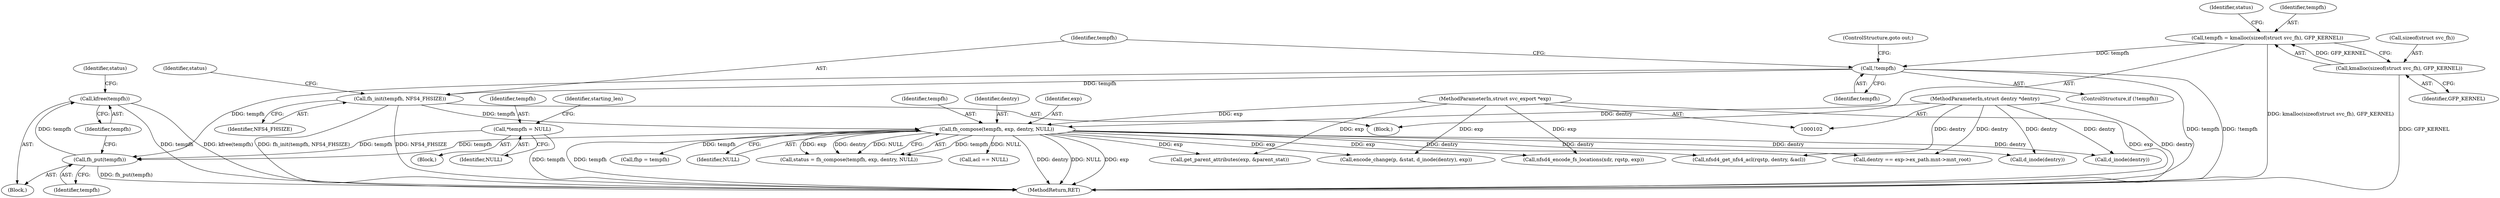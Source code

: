 digraph "0_linux_c70422f760c120480fee4de6c38804c72aa26bc1_12@API" {
"1001943" [label="(Call,kfree(tempfh))"];
"1001941" [label="(Call,fh_put(tempfh))"];
"1000131" [label="(Call,*tempfh = NULL)"];
"1000288" [label="(Call,fh_compose(tempfh, exp, dentry, NULL))"];
"1000283" [label="(Call,fh_init(tempfh, NFS4_FHSIZE))"];
"1000280" [label="(Call,!tempfh)"];
"1000270" [label="(Call,tempfh = kmalloc(sizeof(struct svc_fh), GFP_KERNEL))"];
"1000272" [label="(Call,kmalloc(sizeof(struct svc_fh), GFP_KERNEL))"];
"1000105" [label="(MethodParameterIn,struct svc_export *exp)"];
"1000106" [label="(MethodParameterIn,struct dentry *dentry)"];
"1000288" [label="(Call,fh_compose(tempfh, exp, dentry, NULL))"];
"1001944" [label="(Identifier,tempfh)"];
"1000283" [label="(Call,fh_init(tempfh, NFS4_FHSIZE))"];
"1000289" [label="(Identifier,tempfh)"];
"1000291" [label="(Identifier,dentry)"];
"1000273" [label="(Call,sizeof(struct svc_fh))"];
"1000287" [label="(Identifier,status)"];
"1000277" [label="(Identifier,status)"];
"1001942" [label="(Identifier,tempfh)"];
"1000306" [label="(Call,nfsd4_get_nfs4_acl(rqstp, dentry, &acl))"];
"1001946" [label="(Identifier,status)"];
"1000269" [label="(Block,)"];
"1000296" [label="(Call,fhp = tempfh)"];
"1000282" [label="(ControlStructure,goto out;)"];
"1000292" [label="(Identifier,NULL)"];
"1000105" [label="(MethodParameterIn,struct svc_export *exp)"];
"1000270" [label="(Call,tempfh = kmalloc(sizeof(struct svc_fh), GFP_KERNEL))"];
"1000275" [label="(Identifier,GFP_KERNEL)"];
"1000272" [label="(Call,kmalloc(sizeof(struct svc_fh), GFP_KERNEL))"];
"1000284" [label="(Identifier,tempfh)"];
"1001779" [label="(Call,get_parent_attributes(exp, &parent_stat))"];
"1000131" [label="(Call,*tempfh = NULL)"];
"1000286" [label="(Call,status = fh_compose(tempfh, exp, dentry, NULL))"];
"1000132" [label="(Identifier,tempfh)"];
"1001940" [label="(Block,)"];
"1000864" [label="(Call,acl == NULL)"];
"1001767" [label="(Call,dentry == exp->ex_path.mnt->mnt_root)"];
"1000106" [label="(MethodParameterIn,struct dentry *dentry)"];
"1000133" [label="(Identifier,NULL)"];
"1001963" [label="(MethodReturn,RET)"];
"1000611" [label="(Call,encode_change(p, &stat, d_inode(dentry), exp))"];
"1000138" [label="(Identifier,starting_len)"];
"1000279" [label="(ControlStructure,if (!tempfh))"];
"1000354" [label="(Call,d_inode(dentry))"];
"1001206" [label="(Call,nfsd4_encode_fs_locations(xdr, rqstp, exp))"];
"1001943" [label="(Call,kfree(tempfh))"];
"1000271" [label="(Identifier,tempfh)"];
"1000615" [label="(Call,d_inode(dentry))"];
"1001941" [label="(Call,fh_put(tempfh))"];
"1000280" [label="(Call,!tempfh)"];
"1000281" [label="(Identifier,tempfh)"];
"1000290" [label="(Identifier,exp)"];
"1000285" [label="(Identifier,NFS4_FHSIZE)"];
"1000110" [label="(Block,)"];
"1001943" -> "1001940"  [label="AST: "];
"1001943" -> "1001944"  [label="CFG: "];
"1001944" -> "1001943"  [label="AST: "];
"1001946" -> "1001943"  [label="CFG: "];
"1001943" -> "1001963"  [label="DDG: kfree(tempfh)"];
"1001943" -> "1001963"  [label="DDG: tempfh"];
"1001941" -> "1001943"  [label="DDG: tempfh"];
"1001941" -> "1001940"  [label="AST: "];
"1001941" -> "1001942"  [label="CFG: "];
"1001942" -> "1001941"  [label="AST: "];
"1001944" -> "1001941"  [label="CFG: "];
"1001941" -> "1001963"  [label="DDG: fh_put(tempfh)"];
"1000131" -> "1001941"  [label="DDG: tempfh"];
"1000288" -> "1001941"  [label="DDG: tempfh"];
"1000280" -> "1001941"  [label="DDG: tempfh"];
"1000131" -> "1000110"  [label="AST: "];
"1000131" -> "1000133"  [label="CFG: "];
"1000132" -> "1000131"  [label="AST: "];
"1000133" -> "1000131"  [label="AST: "];
"1000138" -> "1000131"  [label="CFG: "];
"1000131" -> "1001963"  [label="DDG: tempfh"];
"1000288" -> "1000286"  [label="AST: "];
"1000288" -> "1000292"  [label="CFG: "];
"1000289" -> "1000288"  [label="AST: "];
"1000290" -> "1000288"  [label="AST: "];
"1000291" -> "1000288"  [label="AST: "];
"1000292" -> "1000288"  [label="AST: "];
"1000286" -> "1000288"  [label="CFG: "];
"1000288" -> "1001963"  [label="DDG: dentry"];
"1000288" -> "1001963"  [label="DDG: NULL"];
"1000288" -> "1001963"  [label="DDG: exp"];
"1000288" -> "1001963"  [label="DDG: tempfh"];
"1000288" -> "1000286"  [label="DDG: tempfh"];
"1000288" -> "1000286"  [label="DDG: exp"];
"1000288" -> "1000286"  [label="DDG: dentry"];
"1000288" -> "1000286"  [label="DDG: NULL"];
"1000283" -> "1000288"  [label="DDG: tempfh"];
"1000105" -> "1000288"  [label="DDG: exp"];
"1000106" -> "1000288"  [label="DDG: dentry"];
"1000288" -> "1000296"  [label="DDG: tempfh"];
"1000288" -> "1000306"  [label="DDG: dentry"];
"1000288" -> "1000354"  [label="DDG: dentry"];
"1000288" -> "1000615"  [label="DDG: dentry"];
"1000288" -> "1000611"  [label="DDG: exp"];
"1000288" -> "1000864"  [label="DDG: NULL"];
"1000288" -> "1001206"  [label="DDG: exp"];
"1000288" -> "1001767"  [label="DDG: dentry"];
"1000288" -> "1001779"  [label="DDG: exp"];
"1000283" -> "1000269"  [label="AST: "];
"1000283" -> "1000285"  [label="CFG: "];
"1000284" -> "1000283"  [label="AST: "];
"1000285" -> "1000283"  [label="AST: "];
"1000287" -> "1000283"  [label="CFG: "];
"1000283" -> "1001963"  [label="DDG: NFS4_FHSIZE"];
"1000283" -> "1001963"  [label="DDG: fh_init(tempfh, NFS4_FHSIZE)"];
"1000280" -> "1000283"  [label="DDG: tempfh"];
"1000280" -> "1000279"  [label="AST: "];
"1000280" -> "1000281"  [label="CFG: "];
"1000281" -> "1000280"  [label="AST: "];
"1000282" -> "1000280"  [label="CFG: "];
"1000284" -> "1000280"  [label="CFG: "];
"1000280" -> "1001963"  [label="DDG: !tempfh"];
"1000280" -> "1001963"  [label="DDG: tempfh"];
"1000270" -> "1000280"  [label="DDG: tempfh"];
"1000270" -> "1000269"  [label="AST: "];
"1000270" -> "1000272"  [label="CFG: "];
"1000271" -> "1000270"  [label="AST: "];
"1000272" -> "1000270"  [label="AST: "];
"1000277" -> "1000270"  [label="CFG: "];
"1000270" -> "1001963"  [label="DDG: kmalloc(sizeof(struct svc_fh), GFP_KERNEL)"];
"1000272" -> "1000270"  [label="DDG: GFP_KERNEL"];
"1000272" -> "1000275"  [label="CFG: "];
"1000273" -> "1000272"  [label="AST: "];
"1000275" -> "1000272"  [label="AST: "];
"1000272" -> "1001963"  [label="DDG: GFP_KERNEL"];
"1000105" -> "1000102"  [label="AST: "];
"1000105" -> "1001963"  [label="DDG: exp"];
"1000105" -> "1000611"  [label="DDG: exp"];
"1000105" -> "1001206"  [label="DDG: exp"];
"1000105" -> "1001779"  [label="DDG: exp"];
"1000106" -> "1000102"  [label="AST: "];
"1000106" -> "1001963"  [label="DDG: dentry"];
"1000106" -> "1000306"  [label="DDG: dentry"];
"1000106" -> "1000354"  [label="DDG: dentry"];
"1000106" -> "1000615"  [label="DDG: dentry"];
"1000106" -> "1001767"  [label="DDG: dentry"];
}
